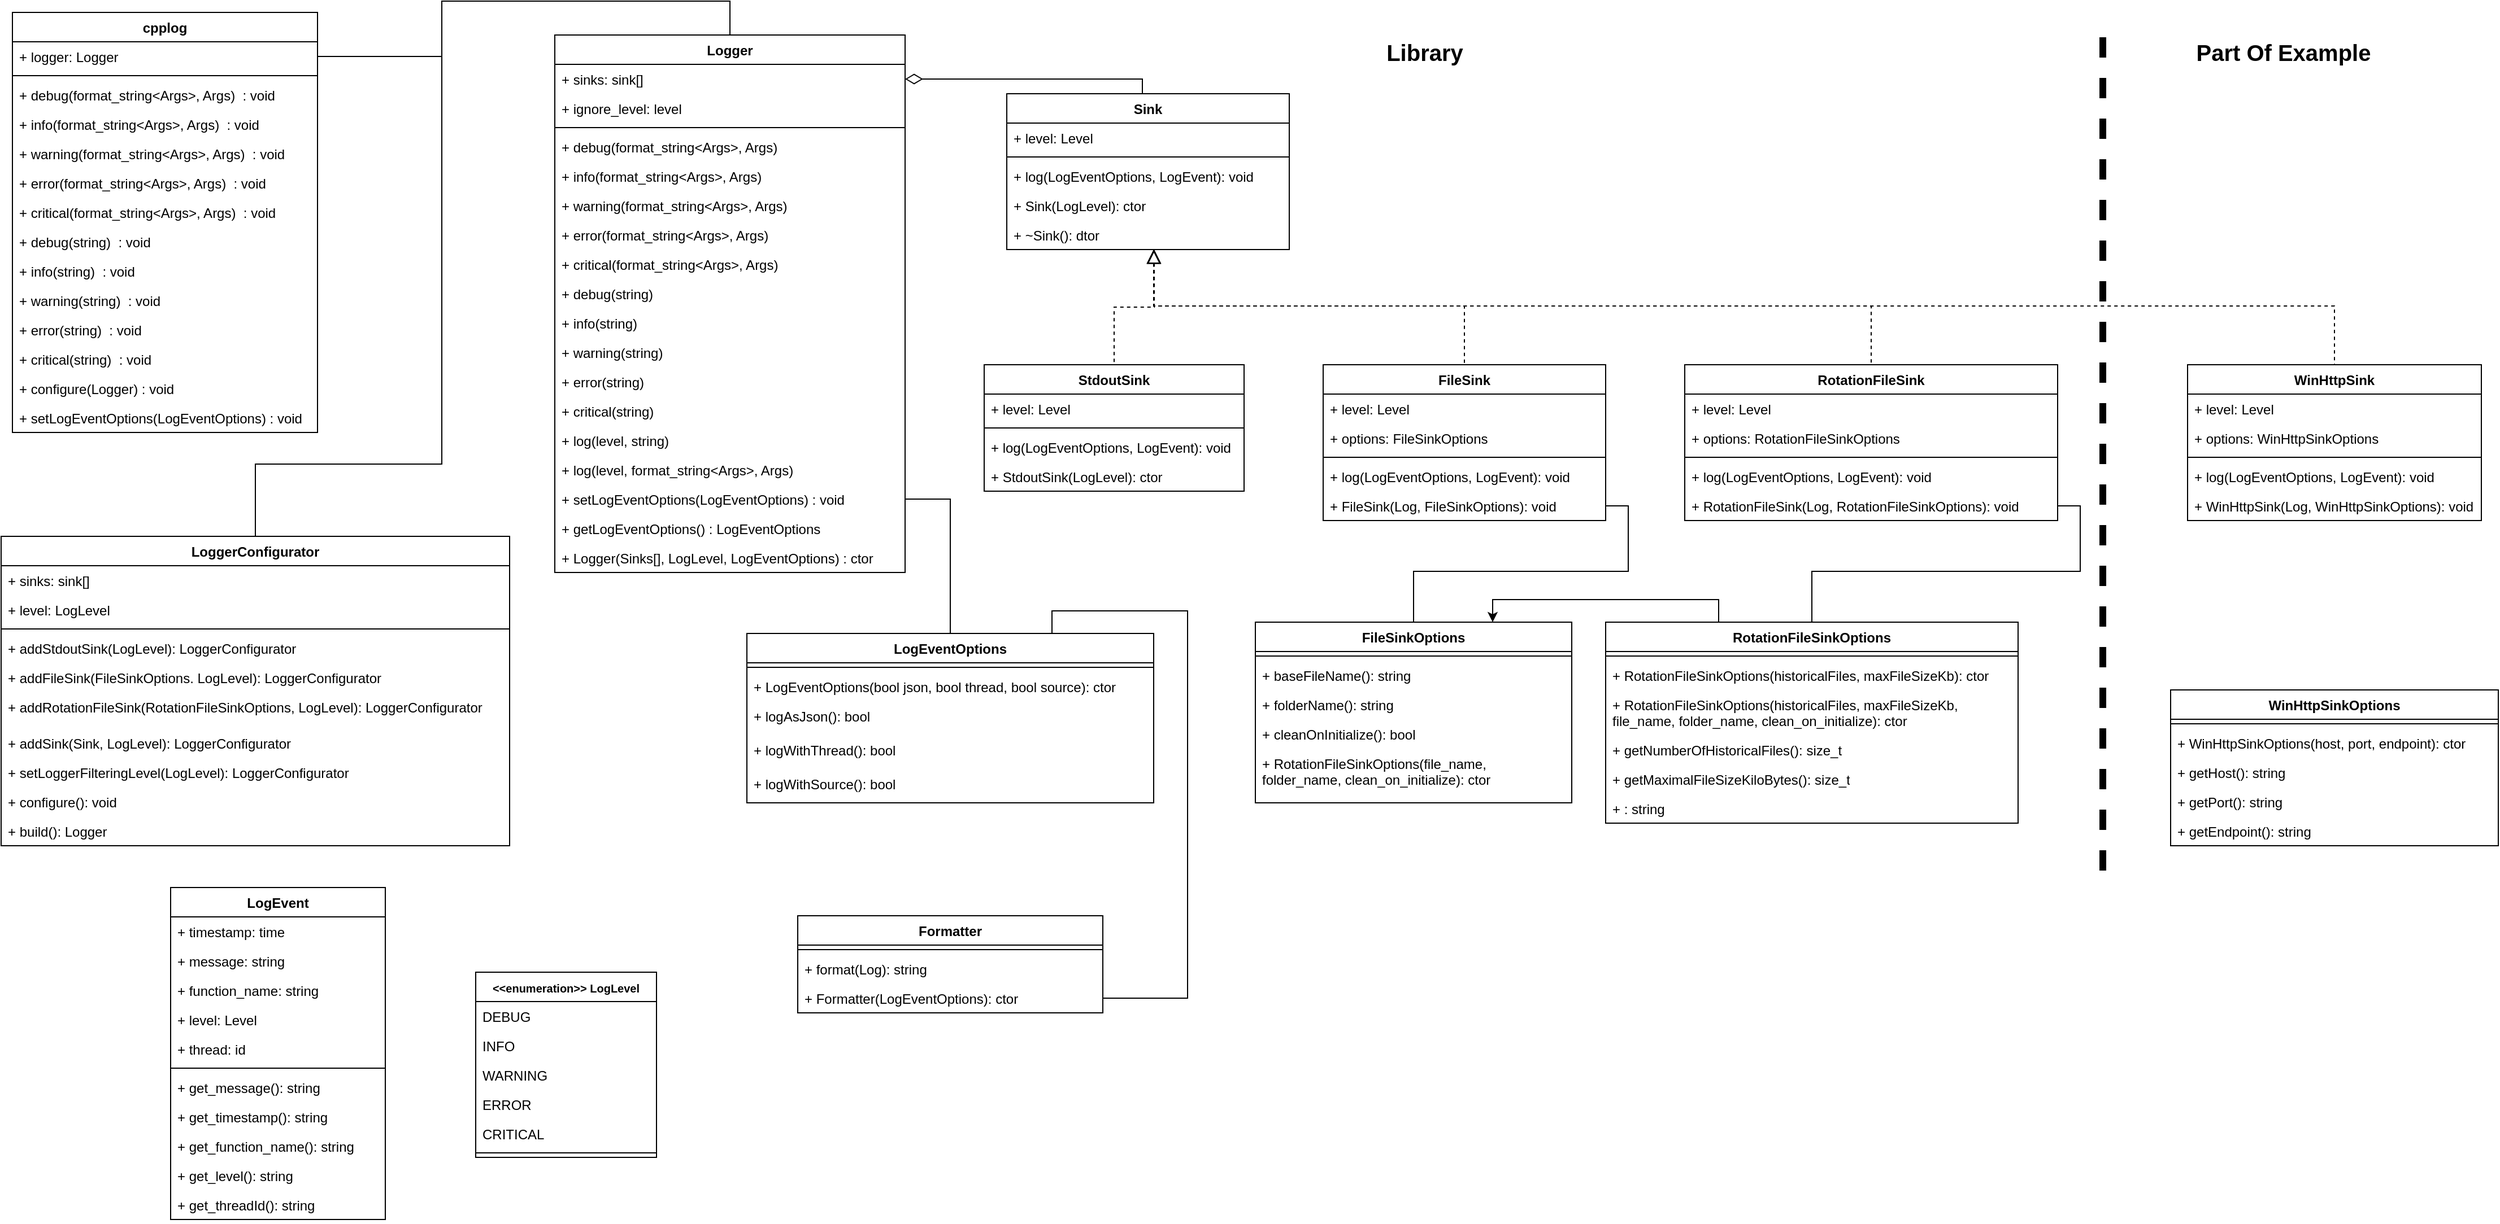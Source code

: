 <mxfile version="26.2.9">
  <diagram name="Page-1" id="QMGaXMyqHhBk5dLgkblW">
    <mxGraphModel dx="1389" dy="390" grid="1" gridSize="10" guides="1" tooltips="1" connect="1" arrows="1" fold="1" page="1" pageScale="1" pageWidth="827" pageHeight="1169" math="0" shadow="0">
      <root>
        <mxCell id="0" />
        <mxCell id="1" parent="0" />
        <mxCell id="KMtWVhsrPkdKX9MJZ_qo-9" value="cpplog" style="swimlane;fontStyle=1;align=center;verticalAlign=top;childLayout=stackLayout;horizontal=1;startSize=26;horizontalStack=0;resizeParent=1;resizeParentMax=0;resizeLast=0;collapsible=1;marginBottom=0;whiteSpace=wrap;html=1;" parent="1" vertex="1">
          <mxGeometry x="-700" y="20" width="270" height="372" as="geometry">
            <mxRectangle x="120" y="10" width="100" height="30" as="alternateBounds" />
          </mxGeometry>
        </mxCell>
        <mxCell id="KMtWVhsrPkdKX9MJZ_qo-10" value="+ logger: Logger" style="text;strokeColor=none;fillColor=none;align=left;verticalAlign=top;spacingLeft=4;spacingRight=4;overflow=hidden;rotatable=0;points=[[0,0.5],[1,0.5]];portConstraint=eastwest;whiteSpace=wrap;html=1;" parent="KMtWVhsrPkdKX9MJZ_qo-9" vertex="1">
          <mxGeometry y="26" width="270" height="26" as="geometry" />
        </mxCell>
        <mxCell id="KMtWVhsrPkdKX9MJZ_qo-11" value="" style="line;strokeWidth=1;fillColor=none;align=left;verticalAlign=middle;spacingTop=-1;spacingLeft=3;spacingRight=3;rotatable=0;labelPosition=right;points=[];portConstraint=eastwest;strokeColor=inherit;" parent="KMtWVhsrPkdKX9MJZ_qo-9" vertex="1">
          <mxGeometry y="52" width="270" height="8" as="geometry" />
        </mxCell>
        <mxCell id="KMtWVhsrPkdKX9MJZ_qo-12" value="+ debug(format_string&amp;lt;Args&amp;gt;, Args)&amp;nbsp;&amp;nbsp;: void" style="text;strokeColor=none;fillColor=none;align=left;verticalAlign=top;spacingLeft=4;spacingRight=4;overflow=hidden;rotatable=0;points=[[0,0.5],[1,0.5]];portConstraint=eastwest;whiteSpace=wrap;html=1;" parent="KMtWVhsrPkdKX9MJZ_qo-9" vertex="1">
          <mxGeometry y="60" width="270" height="26" as="geometry" />
        </mxCell>
        <mxCell id="KMtWVhsrPkdKX9MJZ_qo-15" value="+ info(format_string&amp;lt;Args&amp;gt;, Args)&amp;nbsp;&amp;nbsp;: void" style="text;strokeColor=none;fillColor=none;align=left;verticalAlign=top;spacingLeft=4;spacingRight=4;overflow=hidden;rotatable=0;points=[[0,0.5],[1,0.5]];portConstraint=eastwest;whiteSpace=wrap;html=1;" parent="KMtWVhsrPkdKX9MJZ_qo-9" vertex="1">
          <mxGeometry y="86" width="270" height="26" as="geometry" />
        </mxCell>
        <mxCell id="KMtWVhsrPkdKX9MJZ_qo-16" value="+ warning(format_string&amp;lt;Args&amp;gt;, Args)&amp;nbsp;&amp;nbsp;: void" style="text;strokeColor=none;fillColor=none;align=left;verticalAlign=top;spacingLeft=4;spacingRight=4;overflow=hidden;rotatable=0;points=[[0,0.5],[1,0.5]];portConstraint=eastwest;whiteSpace=wrap;html=1;" parent="KMtWVhsrPkdKX9MJZ_qo-9" vertex="1">
          <mxGeometry y="112" width="270" height="26" as="geometry" />
        </mxCell>
        <mxCell id="KMtWVhsrPkdKX9MJZ_qo-17" value="+ error(format_string&amp;lt;Args&amp;gt;, Args)&amp;nbsp;&amp;nbsp;: void" style="text;strokeColor=none;fillColor=none;align=left;verticalAlign=top;spacingLeft=4;spacingRight=4;overflow=hidden;rotatable=0;points=[[0,0.5],[1,0.5]];portConstraint=eastwest;whiteSpace=wrap;html=1;" parent="KMtWVhsrPkdKX9MJZ_qo-9" vertex="1">
          <mxGeometry y="138" width="270" height="26" as="geometry" />
        </mxCell>
        <mxCell id="KMtWVhsrPkdKX9MJZ_qo-18" value="+ critical(format_string&amp;lt;Args&amp;gt;, Args)&amp;nbsp;&amp;nbsp;: void" style="text;strokeColor=none;fillColor=none;align=left;verticalAlign=top;spacingLeft=4;spacingRight=4;overflow=hidden;rotatable=0;points=[[0,0.5],[1,0.5]];portConstraint=eastwest;whiteSpace=wrap;html=1;" parent="KMtWVhsrPkdKX9MJZ_qo-9" vertex="1">
          <mxGeometry y="164" width="270" height="26" as="geometry" />
        </mxCell>
        <mxCell id="KMtWVhsrPkdKX9MJZ_qo-13" value="+ debug(string)&amp;nbsp;&amp;nbsp;: void" style="text;strokeColor=none;fillColor=none;align=left;verticalAlign=top;spacingLeft=4;spacingRight=4;overflow=hidden;rotatable=0;points=[[0,0.5],[1,0.5]];portConstraint=eastwest;whiteSpace=wrap;html=1;" parent="KMtWVhsrPkdKX9MJZ_qo-9" vertex="1">
          <mxGeometry y="190" width="270" height="26" as="geometry" />
        </mxCell>
        <mxCell id="KMtWVhsrPkdKX9MJZ_qo-14" value="+ info(string)&amp;nbsp;&amp;nbsp;: void" style="text;strokeColor=none;fillColor=none;align=left;verticalAlign=top;spacingLeft=4;spacingRight=4;overflow=hidden;rotatable=0;points=[[0,0.5],[1,0.5]];portConstraint=eastwest;whiteSpace=wrap;html=1;" parent="KMtWVhsrPkdKX9MJZ_qo-9" vertex="1">
          <mxGeometry y="216" width="270" height="26" as="geometry" />
        </mxCell>
        <mxCell id="KMtWVhsrPkdKX9MJZ_qo-20" value="+ warning(string)&amp;nbsp;&amp;nbsp;: void" style="text;strokeColor=none;fillColor=none;align=left;verticalAlign=top;spacingLeft=4;spacingRight=4;overflow=hidden;rotatable=0;points=[[0,0.5],[1,0.5]];portConstraint=eastwest;whiteSpace=wrap;html=1;" parent="KMtWVhsrPkdKX9MJZ_qo-9" vertex="1">
          <mxGeometry y="242" width="270" height="26" as="geometry" />
        </mxCell>
        <mxCell id="KMtWVhsrPkdKX9MJZ_qo-21" value="+ error(string)&amp;nbsp;&amp;nbsp;: void" style="text;strokeColor=none;fillColor=none;align=left;verticalAlign=top;spacingLeft=4;spacingRight=4;overflow=hidden;rotatable=0;points=[[0,0.5],[1,0.5]];portConstraint=eastwest;whiteSpace=wrap;html=1;" parent="KMtWVhsrPkdKX9MJZ_qo-9" vertex="1">
          <mxGeometry y="268" width="270" height="26" as="geometry" />
        </mxCell>
        <mxCell id="DtV7L_0xlHecqPKQUck3-12" value="+ critical(string)&amp;nbsp;&amp;nbsp;: void" style="text;strokeColor=none;fillColor=none;align=left;verticalAlign=top;spacingLeft=4;spacingRight=4;overflow=hidden;rotatable=0;points=[[0,0.5],[1,0.5]];portConstraint=eastwest;whiteSpace=wrap;html=1;" vertex="1" parent="KMtWVhsrPkdKX9MJZ_qo-9">
          <mxGeometry y="294" width="270" height="26" as="geometry" />
        </mxCell>
        <mxCell id="DtV7L_0xlHecqPKQUck3-13" value="+ configure(Logger) : void" style="text;strokeColor=none;fillColor=none;align=left;verticalAlign=top;spacingLeft=4;spacingRight=4;overflow=hidden;rotatable=0;points=[[0,0.5],[1,0.5]];portConstraint=eastwest;whiteSpace=wrap;html=1;" vertex="1" parent="KMtWVhsrPkdKX9MJZ_qo-9">
          <mxGeometry y="320" width="270" height="26" as="geometry" />
        </mxCell>
        <mxCell id="KMtWVhsrPkdKX9MJZ_qo-22" value="+ setLogEventOptions(LogEventOptions) : void" style="text;strokeColor=none;fillColor=none;align=left;verticalAlign=top;spacingLeft=4;spacingRight=4;overflow=hidden;rotatable=0;points=[[0,0.5],[1,0.5]];portConstraint=eastwest;whiteSpace=wrap;html=1;" parent="KMtWVhsrPkdKX9MJZ_qo-9" vertex="1">
          <mxGeometry y="346" width="270" height="26" as="geometry" />
        </mxCell>
        <mxCell id="KMtWVhsrPkdKX9MJZ_qo-92" style="edgeStyle=orthogonalEdgeStyle;rounded=0;orthogonalLoop=1;jettySize=auto;html=1;exitX=0.5;exitY=0;exitDx=0;exitDy=0;endArrow=none;startFill=0;entryX=1;entryY=0.5;entryDx=0;entryDy=0;" parent="1" target="KMtWVhsrPkdKX9MJZ_qo-10" edge="1" source="KMtWVhsrPkdKX9MJZ_qo-46">
          <mxGeometry relative="1" as="geometry">
            <Array as="points">
              <mxPoint x="-65" y="10" />
              <mxPoint x="-320" y="10" />
              <mxPoint x="-320" y="59" />
            </Array>
            <mxPoint x="-15" y="30" as="sourcePoint" />
            <mxPoint x="-280" y="100" as="targetPoint" />
          </mxGeometry>
        </mxCell>
        <mxCell id="KMtWVhsrPkdKX9MJZ_qo-46" value="Logger" style="swimlane;fontStyle=1;align=center;verticalAlign=top;childLayout=stackLayout;horizontal=1;startSize=26;horizontalStack=0;resizeParent=1;resizeParentMax=0;resizeLast=0;collapsible=1;marginBottom=0;whiteSpace=wrap;html=1;" parent="1" vertex="1">
          <mxGeometry x="-220" y="40" width="310" height="476" as="geometry">
            <mxRectangle x="120" y="10" width="100" height="30" as="alternateBounds" />
          </mxGeometry>
        </mxCell>
        <mxCell id="KMtWVhsrPkdKX9MJZ_qo-47" value="+ sinks: sink[]" style="text;strokeColor=none;fillColor=none;align=left;verticalAlign=top;spacingLeft=4;spacingRight=4;overflow=hidden;rotatable=0;points=[[0,0.5],[1,0.5]];portConstraint=eastwest;whiteSpace=wrap;html=1;" parent="KMtWVhsrPkdKX9MJZ_qo-46" vertex="1">
          <mxGeometry y="26" width="310" height="26" as="geometry" />
        </mxCell>
        <mxCell id="KMtWVhsrPkdKX9MJZ_qo-48" value="+ ignore_level: level" style="text;strokeColor=none;fillColor=none;align=left;verticalAlign=top;spacingLeft=4;spacingRight=4;overflow=hidden;rotatable=0;points=[[0,0.5],[1,0.5]];portConstraint=eastwest;whiteSpace=wrap;html=1;" parent="KMtWVhsrPkdKX9MJZ_qo-46" vertex="1">
          <mxGeometry y="52" width="310" height="26" as="geometry" />
        </mxCell>
        <mxCell id="KMtWVhsrPkdKX9MJZ_qo-49" value="" style="line;strokeWidth=1;fillColor=none;align=left;verticalAlign=middle;spacingTop=-1;spacingLeft=3;spacingRight=3;rotatable=0;labelPosition=right;points=[];portConstraint=eastwest;strokeColor=inherit;" parent="KMtWVhsrPkdKX9MJZ_qo-46" vertex="1">
          <mxGeometry y="78" width="310" height="8" as="geometry" />
        </mxCell>
        <mxCell id="KMtWVhsrPkdKX9MJZ_qo-50" value="+ debug(format_string&amp;lt;Args&amp;gt;, Args)" style="text;strokeColor=none;fillColor=none;align=left;verticalAlign=top;spacingLeft=4;spacingRight=4;overflow=hidden;rotatable=0;points=[[0,0.5],[1,0.5]];portConstraint=eastwest;whiteSpace=wrap;html=1;" parent="KMtWVhsrPkdKX9MJZ_qo-46" vertex="1">
          <mxGeometry y="86" width="310" height="26" as="geometry" />
        </mxCell>
        <mxCell id="KMtWVhsrPkdKX9MJZ_qo-51" value="+ info(format_string&amp;lt;Args&amp;gt;, Args)" style="text;strokeColor=none;fillColor=none;align=left;verticalAlign=top;spacingLeft=4;spacingRight=4;overflow=hidden;rotatable=0;points=[[0,0.5],[1,0.5]];portConstraint=eastwest;whiteSpace=wrap;html=1;" parent="KMtWVhsrPkdKX9MJZ_qo-46" vertex="1">
          <mxGeometry y="112" width="310" height="26" as="geometry" />
        </mxCell>
        <mxCell id="KMtWVhsrPkdKX9MJZ_qo-52" value="+ warning(format_string&amp;lt;Args&amp;gt;, Args)" style="text;strokeColor=none;fillColor=none;align=left;verticalAlign=top;spacingLeft=4;spacingRight=4;overflow=hidden;rotatable=0;points=[[0,0.5],[1,0.5]];portConstraint=eastwest;whiteSpace=wrap;html=1;" parent="KMtWVhsrPkdKX9MJZ_qo-46" vertex="1">
          <mxGeometry y="138" width="310" height="26" as="geometry" />
        </mxCell>
        <mxCell id="KMtWVhsrPkdKX9MJZ_qo-53" value="+ error(format_string&amp;lt;Args&amp;gt;, Args)" style="text;strokeColor=none;fillColor=none;align=left;verticalAlign=top;spacingLeft=4;spacingRight=4;overflow=hidden;rotatable=0;points=[[0,0.5],[1,0.5]];portConstraint=eastwest;whiteSpace=wrap;html=1;" parent="KMtWVhsrPkdKX9MJZ_qo-46" vertex="1">
          <mxGeometry y="164" width="310" height="26" as="geometry" />
        </mxCell>
        <mxCell id="KMtWVhsrPkdKX9MJZ_qo-54" value="+ critical(format_string&amp;lt;Args&amp;gt;, Args)" style="text;strokeColor=none;fillColor=none;align=left;verticalAlign=top;spacingLeft=4;spacingRight=4;overflow=hidden;rotatable=0;points=[[0,0.5],[1,0.5]];portConstraint=eastwest;whiteSpace=wrap;html=1;" parent="KMtWVhsrPkdKX9MJZ_qo-46" vertex="1">
          <mxGeometry y="190" width="310" height="26" as="geometry" />
        </mxCell>
        <mxCell id="KMtWVhsrPkdKX9MJZ_qo-55" value="+ debug(string)" style="text;strokeColor=none;fillColor=none;align=left;verticalAlign=top;spacingLeft=4;spacingRight=4;overflow=hidden;rotatable=0;points=[[0,0.5],[1,0.5]];portConstraint=eastwest;whiteSpace=wrap;html=1;" parent="KMtWVhsrPkdKX9MJZ_qo-46" vertex="1">
          <mxGeometry y="216" width="310" height="26" as="geometry" />
        </mxCell>
        <mxCell id="KMtWVhsrPkdKX9MJZ_qo-56" value="+ info(string)" style="text;strokeColor=none;fillColor=none;align=left;verticalAlign=top;spacingLeft=4;spacingRight=4;overflow=hidden;rotatable=0;points=[[0,0.5],[1,0.5]];portConstraint=eastwest;whiteSpace=wrap;html=1;" parent="KMtWVhsrPkdKX9MJZ_qo-46" vertex="1">
          <mxGeometry y="242" width="310" height="26" as="geometry" />
        </mxCell>
        <mxCell id="KMtWVhsrPkdKX9MJZ_qo-57" value="+ warning(string)" style="text;strokeColor=none;fillColor=none;align=left;verticalAlign=top;spacingLeft=4;spacingRight=4;overflow=hidden;rotatable=0;points=[[0,0.5],[1,0.5]];portConstraint=eastwest;whiteSpace=wrap;html=1;" parent="KMtWVhsrPkdKX9MJZ_qo-46" vertex="1">
          <mxGeometry y="268" width="310" height="26" as="geometry" />
        </mxCell>
        <mxCell id="KMtWVhsrPkdKX9MJZ_qo-58" value="+ error(string)" style="text;strokeColor=none;fillColor=none;align=left;verticalAlign=top;spacingLeft=4;spacingRight=4;overflow=hidden;rotatable=0;points=[[0,0.5],[1,0.5]];portConstraint=eastwest;whiteSpace=wrap;html=1;" parent="KMtWVhsrPkdKX9MJZ_qo-46" vertex="1">
          <mxGeometry y="294" width="310" height="26" as="geometry" />
        </mxCell>
        <mxCell id="KMtWVhsrPkdKX9MJZ_qo-59" value="+ critical(string)" style="text;strokeColor=none;fillColor=none;align=left;verticalAlign=top;spacingLeft=4;spacingRight=4;overflow=hidden;rotatable=0;points=[[0,0.5],[1,0.5]];portConstraint=eastwest;whiteSpace=wrap;html=1;" parent="KMtWVhsrPkdKX9MJZ_qo-46" vertex="1">
          <mxGeometry y="320" width="310" height="26" as="geometry" />
        </mxCell>
        <mxCell id="KMtWVhsrPkdKX9MJZ_qo-61" value="+ log(level, string)" style="text;strokeColor=none;fillColor=none;align=left;verticalAlign=top;spacingLeft=4;spacingRight=4;overflow=hidden;rotatable=0;points=[[0,0.5],[1,0.5]];portConstraint=eastwest;whiteSpace=wrap;html=1;" parent="KMtWVhsrPkdKX9MJZ_qo-46" vertex="1">
          <mxGeometry y="346" width="310" height="26" as="geometry" />
        </mxCell>
        <mxCell id="DtV7L_0xlHecqPKQUck3-28" value="+ log(level, format_string&amp;lt;Args&amp;gt;, Args)" style="text;strokeColor=none;fillColor=none;align=left;verticalAlign=top;spacingLeft=4;spacingRight=4;overflow=hidden;rotatable=0;points=[[0,0.5],[1,0.5]];portConstraint=eastwest;whiteSpace=wrap;html=1;" vertex="1" parent="KMtWVhsrPkdKX9MJZ_qo-46">
          <mxGeometry y="372" width="310" height="26" as="geometry" />
        </mxCell>
        <mxCell id="DtV7L_0xlHecqPKQUck3-31" value="+ setLogEventOptions(LogEventOptions) : void" style="text;strokeColor=none;fillColor=none;align=left;verticalAlign=top;spacingLeft=4;spacingRight=4;overflow=hidden;rotatable=0;points=[[0,0.5],[1,0.5]];portConstraint=eastwest;whiteSpace=wrap;html=1;" vertex="1" parent="KMtWVhsrPkdKX9MJZ_qo-46">
          <mxGeometry y="398" width="310" height="26" as="geometry" />
        </mxCell>
        <mxCell id="DtV7L_0xlHecqPKQUck3-32" value="+ getLogEventOptions() : LogEventOptions" style="text;strokeColor=none;fillColor=none;align=left;verticalAlign=top;spacingLeft=4;spacingRight=4;overflow=hidden;rotatable=0;points=[[0,0.5],[1,0.5]];portConstraint=eastwest;whiteSpace=wrap;html=1;" vertex="1" parent="KMtWVhsrPkdKX9MJZ_qo-46">
          <mxGeometry y="424" width="310" height="26" as="geometry" />
        </mxCell>
        <mxCell id="KMtWVhsrPkdKX9MJZ_qo-62" value="+ Logger(Sinks[], LogLevel, LogEventOptions) : ctor" style="text;strokeColor=none;fillColor=none;align=left;verticalAlign=top;spacingLeft=4;spacingRight=4;overflow=hidden;rotatable=0;points=[[0,0.5],[1,0.5]];portConstraint=eastwest;whiteSpace=wrap;html=1;" parent="KMtWVhsrPkdKX9MJZ_qo-46" vertex="1">
          <mxGeometry y="450" width="310" height="26" as="geometry" />
        </mxCell>
        <mxCell id="KMtWVhsrPkdKX9MJZ_qo-91" style="edgeStyle=orthogonalEdgeStyle;rounded=0;orthogonalLoop=1;jettySize=auto;html=1;endArrow=diamondThin;startFill=0;endFill=0;startSize=13;endSize=13;exitX=0.5;exitY=0;exitDx=0;exitDy=0;entryX=1;entryY=0.5;entryDx=0;entryDy=0;" parent="1" source="DtV7L_0xlHecqPKQUck3-35" target="KMtWVhsrPkdKX9MJZ_qo-47" edge="1">
          <mxGeometry relative="1" as="geometry">
            <Array as="points">
              <mxPoint x="300" y="100" />
              <mxPoint x="300" y="79" />
            </Array>
            <mxPoint x="300" y="92" as="sourcePoint" />
            <mxPoint x="160" y="110" as="targetPoint" />
          </mxGeometry>
        </mxCell>
        <mxCell id="KMtWVhsrPkdKX9MJZ_qo-97" style="edgeStyle=orthogonalEdgeStyle;rounded=0;orthogonalLoop=1;jettySize=auto;html=1;entryX=0.5;entryY=0;entryDx=0;entryDy=0;endArrow=none;startFill=0;startArrow=block;endSize=10;startSize=10;dashed=1;endFill=0;exitX=0.522;exitY=1;exitDx=0;exitDy=0;exitPerimeter=0;" parent="1" source="DtV7L_0xlHecqPKQUck3-42" target="KMtWVhsrPkdKX9MJZ_qo-93" edge="1">
          <mxGeometry relative="1" as="geometry">
            <mxPoint x="310" y="240" as="sourcePoint" />
          </mxGeometry>
        </mxCell>
        <mxCell id="KMtWVhsrPkdKX9MJZ_qo-93" value="StdoutSink" style="swimlane;fontStyle=1;align=center;verticalAlign=top;childLayout=stackLayout;horizontal=1;startSize=26;horizontalStack=0;resizeParent=1;resizeParentMax=0;resizeLast=0;collapsible=1;marginBottom=0;whiteSpace=wrap;html=1;" parent="1" vertex="1">
          <mxGeometry x="160" y="332" width="230" height="112" as="geometry" />
        </mxCell>
        <mxCell id="KMtWVhsrPkdKX9MJZ_qo-94" value="+ level: Level" style="text;strokeColor=none;fillColor=none;align=left;verticalAlign=top;spacingLeft=4;spacingRight=4;overflow=hidden;rotatable=0;points=[[0,0.5],[1,0.5]];portConstraint=eastwest;whiteSpace=wrap;html=1;" parent="KMtWVhsrPkdKX9MJZ_qo-93" vertex="1">
          <mxGeometry y="26" width="230" height="26" as="geometry" />
        </mxCell>
        <mxCell id="KMtWVhsrPkdKX9MJZ_qo-95" value="" style="line;strokeWidth=1;fillColor=none;align=left;verticalAlign=middle;spacingTop=-1;spacingLeft=3;spacingRight=3;rotatable=0;labelPosition=right;points=[];portConstraint=eastwest;strokeColor=inherit;" parent="KMtWVhsrPkdKX9MJZ_qo-93" vertex="1">
          <mxGeometry y="52" width="230" height="8" as="geometry" />
        </mxCell>
        <mxCell id="KMtWVhsrPkdKX9MJZ_qo-96" value="+ log(LogEventOptions, LogEvent): void" style="text;strokeColor=none;fillColor=none;align=left;verticalAlign=top;spacingLeft=4;spacingRight=4;overflow=hidden;rotatable=0;points=[[0,0.5],[1,0.5]];portConstraint=eastwest;whiteSpace=wrap;html=1;" parent="KMtWVhsrPkdKX9MJZ_qo-93" vertex="1">
          <mxGeometry y="60" width="230" height="26" as="geometry" />
        </mxCell>
        <mxCell id="DtV7L_0xlHecqPKQUck3-5" value="+&amp;nbsp;&lt;span style=&quot;text-align: center;&quot;&gt;StdoutSink&lt;/span&gt;(&lt;span style=&quot;text-align: center;&quot;&gt;LogLevel&lt;/span&gt;): ctor" style="text;strokeColor=none;fillColor=none;align=left;verticalAlign=top;spacingLeft=4;spacingRight=4;overflow=hidden;rotatable=0;points=[[0,0.5],[1,0.5]];portConstraint=eastwest;whiteSpace=wrap;html=1;" vertex="1" parent="KMtWVhsrPkdKX9MJZ_qo-93">
          <mxGeometry y="86" width="230" height="26" as="geometry" />
        </mxCell>
        <mxCell id="KMtWVhsrPkdKX9MJZ_qo-98" value="&lt;div&gt;&lt;font style=&quot;font-size: 10px;&quot;&gt;&amp;lt;&amp;lt;enumeration&amp;gt;&amp;gt;&amp;nbsp;&lt;/font&gt;&lt;span style=&quot;font-size: 10px; background-color: transparent; color: light-dark(rgb(0, 0, 0), rgb(255, 255, 255));&quot;&gt;LogLevel&lt;/span&gt;&lt;/div&gt;" style="swimlane;fontStyle=1;align=center;verticalAlign=top;childLayout=stackLayout;horizontal=1;startSize=26;horizontalStack=0;resizeParent=1;resizeParentMax=0;resizeLast=0;collapsible=1;marginBottom=0;whiteSpace=wrap;html=1;" parent="1" vertex="1">
          <mxGeometry x="-290" y="870" width="160" height="164" as="geometry">
            <mxRectangle x="-750" y="490" width="120" height="60" as="alternateBounds" />
          </mxGeometry>
        </mxCell>
        <mxCell id="KMtWVhsrPkdKX9MJZ_qo-99" value="DEBUG" style="text;strokeColor=none;fillColor=none;align=left;verticalAlign=top;spacingLeft=4;spacingRight=4;overflow=hidden;rotatable=0;points=[[0,0.5],[1,0.5]];portConstraint=eastwest;whiteSpace=wrap;html=1;" parent="KMtWVhsrPkdKX9MJZ_qo-98" vertex="1">
          <mxGeometry y="26" width="160" height="26" as="geometry" />
        </mxCell>
        <mxCell id="KMtWVhsrPkdKX9MJZ_qo-102" value="INFO" style="text;strokeColor=none;fillColor=none;align=left;verticalAlign=top;spacingLeft=4;spacingRight=4;overflow=hidden;rotatable=0;points=[[0,0.5],[1,0.5]];portConstraint=eastwest;whiteSpace=wrap;html=1;" parent="KMtWVhsrPkdKX9MJZ_qo-98" vertex="1">
          <mxGeometry y="52" width="160" height="26" as="geometry" />
        </mxCell>
        <mxCell id="KMtWVhsrPkdKX9MJZ_qo-103" value="WARNING" style="text;strokeColor=none;fillColor=none;align=left;verticalAlign=top;spacingLeft=4;spacingRight=4;overflow=hidden;rotatable=0;points=[[0,0.5],[1,0.5]];portConstraint=eastwest;whiteSpace=wrap;html=1;" parent="KMtWVhsrPkdKX9MJZ_qo-98" vertex="1">
          <mxGeometry y="78" width="160" height="26" as="geometry" />
        </mxCell>
        <mxCell id="KMtWVhsrPkdKX9MJZ_qo-104" value="ERROR" style="text;strokeColor=none;fillColor=none;align=left;verticalAlign=top;spacingLeft=4;spacingRight=4;overflow=hidden;rotatable=0;points=[[0,0.5],[1,0.5]];portConstraint=eastwest;whiteSpace=wrap;html=1;" parent="KMtWVhsrPkdKX9MJZ_qo-98" vertex="1">
          <mxGeometry y="104" width="160" height="26" as="geometry" />
        </mxCell>
        <mxCell id="KMtWVhsrPkdKX9MJZ_qo-105" value="CRITICAL" style="text;strokeColor=none;fillColor=none;align=left;verticalAlign=top;spacingLeft=4;spacingRight=4;overflow=hidden;rotatable=0;points=[[0,0.5],[1,0.5]];portConstraint=eastwest;whiteSpace=wrap;html=1;" parent="KMtWVhsrPkdKX9MJZ_qo-98" vertex="1">
          <mxGeometry y="130" width="160" height="26" as="geometry" />
        </mxCell>
        <mxCell id="KMtWVhsrPkdKX9MJZ_qo-100" value="" style="line;strokeWidth=1;fillColor=none;align=left;verticalAlign=middle;spacingTop=-1;spacingLeft=3;spacingRight=3;rotatable=0;labelPosition=right;points=[];portConstraint=eastwest;strokeColor=inherit;" parent="KMtWVhsrPkdKX9MJZ_qo-98" vertex="1">
          <mxGeometry y="156" width="160" height="8" as="geometry" />
        </mxCell>
        <mxCell id="KMtWVhsrPkdKX9MJZ_qo-106" value="FileSink" style="swimlane;fontStyle=1;align=center;verticalAlign=top;childLayout=stackLayout;horizontal=1;startSize=26;horizontalStack=0;resizeParent=1;resizeParentMax=0;resizeLast=0;collapsible=1;marginBottom=0;whiteSpace=wrap;html=1;" parent="1" vertex="1">
          <mxGeometry x="460" y="332" width="250" height="138" as="geometry" />
        </mxCell>
        <mxCell id="KMtWVhsrPkdKX9MJZ_qo-107" value="+ level: Level" style="text;strokeColor=none;fillColor=none;align=left;verticalAlign=top;spacingLeft=4;spacingRight=4;overflow=hidden;rotatable=0;points=[[0,0.5],[1,0.5]];portConstraint=eastwest;whiteSpace=wrap;html=1;" parent="KMtWVhsrPkdKX9MJZ_qo-106" vertex="1">
          <mxGeometry y="26" width="250" height="26" as="geometry" />
        </mxCell>
        <mxCell id="KMtWVhsrPkdKX9MJZ_qo-154" value="+ options: FileSinkOptions" style="text;strokeColor=none;fillColor=none;align=left;verticalAlign=top;spacingLeft=4;spacingRight=4;overflow=hidden;rotatable=0;points=[[0,0.5],[1,0.5]];portConstraint=eastwest;whiteSpace=wrap;html=1;" parent="KMtWVhsrPkdKX9MJZ_qo-106" vertex="1">
          <mxGeometry y="52" width="250" height="26" as="geometry" />
        </mxCell>
        <mxCell id="KMtWVhsrPkdKX9MJZ_qo-108" value="" style="line;strokeWidth=1;fillColor=none;align=left;verticalAlign=middle;spacingTop=-1;spacingLeft=3;spacingRight=3;rotatable=0;labelPosition=right;points=[];portConstraint=eastwest;strokeColor=inherit;" parent="KMtWVhsrPkdKX9MJZ_qo-106" vertex="1">
          <mxGeometry y="78" width="250" height="8" as="geometry" />
        </mxCell>
        <mxCell id="DtV7L_0xlHecqPKQUck3-6" value="+ log(LogEventOptions, LogEvent): void" style="text;strokeColor=none;fillColor=none;align=left;verticalAlign=top;spacingLeft=4;spacingRight=4;overflow=hidden;rotatable=0;points=[[0,0.5],[1,0.5]];portConstraint=eastwest;whiteSpace=wrap;html=1;" vertex="1" parent="KMtWVhsrPkdKX9MJZ_qo-106">
          <mxGeometry y="86" width="250" height="26" as="geometry" />
        </mxCell>
        <mxCell id="KMtWVhsrPkdKX9MJZ_qo-109" value="+ FileSink(Log, FileSinkOptions): void" style="text;strokeColor=none;fillColor=none;align=left;verticalAlign=top;spacingLeft=4;spacingRight=4;overflow=hidden;rotatable=0;points=[[0,0.5],[1,0.5]];portConstraint=eastwest;whiteSpace=wrap;html=1;" parent="KMtWVhsrPkdKX9MJZ_qo-106" vertex="1">
          <mxGeometry y="112" width="250" height="26" as="geometry" />
        </mxCell>
        <mxCell id="KMtWVhsrPkdKX9MJZ_qo-112" value="RotationFileSink" style="swimlane;fontStyle=1;align=center;verticalAlign=top;childLayout=stackLayout;horizontal=1;startSize=26;horizontalStack=0;resizeParent=1;resizeParentMax=0;resizeLast=0;collapsible=1;marginBottom=0;whiteSpace=wrap;html=1;" parent="1" vertex="1">
          <mxGeometry x="780" y="332" width="330" height="138" as="geometry" />
        </mxCell>
        <mxCell id="KMtWVhsrPkdKX9MJZ_qo-113" value="+ level: Level" style="text;strokeColor=none;fillColor=none;align=left;verticalAlign=top;spacingLeft=4;spacingRight=4;overflow=hidden;rotatable=0;points=[[0,0.5],[1,0.5]];portConstraint=eastwest;whiteSpace=wrap;html=1;" parent="KMtWVhsrPkdKX9MJZ_qo-112" vertex="1">
          <mxGeometry y="26" width="330" height="26" as="geometry" />
        </mxCell>
        <mxCell id="KMtWVhsrPkdKX9MJZ_qo-151" value="+ options: RotationFileSinkOptions" style="text;strokeColor=none;fillColor=none;align=left;verticalAlign=top;spacingLeft=4;spacingRight=4;overflow=hidden;rotatable=0;points=[[0,0.5],[1,0.5]];portConstraint=eastwest;whiteSpace=wrap;html=1;" parent="KMtWVhsrPkdKX9MJZ_qo-112" vertex="1">
          <mxGeometry y="52" width="330" height="26" as="geometry" />
        </mxCell>
        <mxCell id="KMtWVhsrPkdKX9MJZ_qo-114" value="" style="line;strokeWidth=1;fillColor=none;align=left;verticalAlign=middle;spacingTop=-1;spacingLeft=3;spacingRight=3;rotatable=0;labelPosition=right;points=[];portConstraint=eastwest;strokeColor=inherit;" parent="KMtWVhsrPkdKX9MJZ_qo-112" vertex="1">
          <mxGeometry y="78" width="330" height="8" as="geometry" />
        </mxCell>
        <mxCell id="KMtWVhsrPkdKX9MJZ_qo-115" value="+ log(LogEventOptions, LogEvent): void" style="text;strokeColor=none;fillColor=none;align=left;verticalAlign=top;spacingLeft=4;spacingRight=4;overflow=hidden;rotatable=0;points=[[0,0.5],[1,0.5]];portConstraint=eastwest;whiteSpace=wrap;html=1;" parent="KMtWVhsrPkdKX9MJZ_qo-112" vertex="1">
          <mxGeometry y="86" width="330" height="26" as="geometry" />
        </mxCell>
        <mxCell id="DtV7L_0xlHecqPKQUck3-43" value="+ RotationFileSink(Log, RotationFileSinkOptions): void" style="text;strokeColor=none;fillColor=none;align=left;verticalAlign=top;spacingLeft=4;spacingRight=4;overflow=hidden;rotatable=0;points=[[0,0.5],[1,0.5]];portConstraint=eastwest;whiteSpace=wrap;html=1;" vertex="1" parent="KMtWVhsrPkdKX9MJZ_qo-112">
          <mxGeometry y="112" width="330" height="26" as="geometry" />
        </mxCell>
        <mxCell id="KMtWVhsrPkdKX9MJZ_qo-116" value="WinHttpSink" style="swimlane;fontStyle=1;align=center;verticalAlign=top;childLayout=stackLayout;horizontal=1;startSize=26;horizontalStack=0;resizeParent=1;resizeParentMax=0;resizeLast=0;collapsible=1;marginBottom=0;whiteSpace=wrap;html=1;" parent="1" vertex="1">
          <mxGeometry x="1225" y="332" width="260" height="138" as="geometry" />
        </mxCell>
        <mxCell id="KMtWVhsrPkdKX9MJZ_qo-117" value="+ level: Level" style="text;strokeColor=none;fillColor=none;align=left;verticalAlign=top;spacingLeft=4;spacingRight=4;overflow=hidden;rotatable=0;points=[[0,0.5],[1,0.5]];portConstraint=eastwest;whiteSpace=wrap;html=1;" parent="KMtWVhsrPkdKX9MJZ_qo-116" vertex="1">
          <mxGeometry y="26" width="260" height="26" as="geometry" />
        </mxCell>
        <mxCell id="DtV7L_0xlHecqPKQUck3-44" value="+ options: WinHttpSinkOptions" style="text;strokeColor=none;fillColor=none;align=left;verticalAlign=top;spacingLeft=4;spacingRight=4;overflow=hidden;rotatable=0;points=[[0,0.5],[1,0.5]];portConstraint=eastwest;whiteSpace=wrap;html=1;" vertex="1" parent="KMtWVhsrPkdKX9MJZ_qo-116">
          <mxGeometry y="52" width="260" height="26" as="geometry" />
        </mxCell>
        <mxCell id="KMtWVhsrPkdKX9MJZ_qo-118" value="" style="line;strokeWidth=1;fillColor=none;align=left;verticalAlign=middle;spacingTop=-1;spacingLeft=3;spacingRight=3;rotatable=0;labelPosition=right;points=[];portConstraint=eastwest;strokeColor=inherit;" parent="KMtWVhsrPkdKX9MJZ_qo-116" vertex="1">
          <mxGeometry y="78" width="260" height="8" as="geometry" />
        </mxCell>
        <mxCell id="KMtWVhsrPkdKX9MJZ_qo-119" value="+ log(LogEventOptions, LogEvent): void" style="text;strokeColor=none;fillColor=none;align=left;verticalAlign=top;spacingLeft=4;spacingRight=4;overflow=hidden;rotatable=0;points=[[0,0.5],[1,0.5]];portConstraint=eastwest;whiteSpace=wrap;html=1;" parent="KMtWVhsrPkdKX9MJZ_qo-116" vertex="1">
          <mxGeometry y="86" width="260" height="26" as="geometry" />
        </mxCell>
        <mxCell id="DtV7L_0xlHecqPKQUck3-45" value="+ WinHttpSink(Log, WinHttpSinkOptions): void" style="text;strokeColor=none;fillColor=none;align=left;verticalAlign=top;spacingLeft=4;spacingRight=4;overflow=hidden;rotatable=0;points=[[0,0.5],[1,0.5]];portConstraint=eastwest;whiteSpace=wrap;html=1;" vertex="1" parent="KMtWVhsrPkdKX9MJZ_qo-116">
          <mxGeometry y="112" width="260" height="26" as="geometry" />
        </mxCell>
        <mxCell id="KMtWVhsrPkdKX9MJZ_qo-120" value="LogEvent" style="swimlane;fontStyle=1;align=center;verticalAlign=top;childLayout=stackLayout;horizontal=1;startSize=26;horizontalStack=0;resizeParent=1;resizeParentMax=0;resizeLast=0;collapsible=1;marginBottom=0;whiteSpace=wrap;html=1;" parent="1" vertex="1">
          <mxGeometry x="-560" y="795" width="190" height="294" as="geometry" />
        </mxCell>
        <mxCell id="KMtWVhsrPkdKX9MJZ_qo-121" value="+ timestamp: time" style="text;strokeColor=none;fillColor=none;align=left;verticalAlign=top;spacingLeft=4;spacingRight=4;overflow=hidden;rotatable=0;points=[[0,0.5],[1,0.5]];portConstraint=eastwest;whiteSpace=wrap;html=1;" parent="KMtWVhsrPkdKX9MJZ_qo-120" vertex="1">
          <mxGeometry y="26" width="190" height="26" as="geometry" />
        </mxCell>
        <mxCell id="KMtWVhsrPkdKX9MJZ_qo-124" value="+ message: string" style="text;strokeColor=none;fillColor=none;align=left;verticalAlign=top;spacingLeft=4;spacingRight=4;overflow=hidden;rotatable=0;points=[[0,0.5],[1,0.5]];portConstraint=eastwest;whiteSpace=wrap;html=1;" parent="KMtWVhsrPkdKX9MJZ_qo-120" vertex="1">
          <mxGeometry y="52" width="190" height="26" as="geometry" />
        </mxCell>
        <mxCell id="KMtWVhsrPkdKX9MJZ_qo-125" value="+ function_name: string" style="text;strokeColor=none;fillColor=none;align=left;verticalAlign=top;spacingLeft=4;spacingRight=4;overflow=hidden;rotatable=0;points=[[0,0.5],[1,0.5]];portConstraint=eastwest;whiteSpace=wrap;html=1;" parent="KMtWVhsrPkdKX9MJZ_qo-120" vertex="1">
          <mxGeometry y="78" width="190" height="26" as="geometry" />
        </mxCell>
        <mxCell id="KMtWVhsrPkdKX9MJZ_qo-126" value="+ level: Level" style="text;strokeColor=none;fillColor=none;align=left;verticalAlign=top;spacingLeft=4;spacingRight=4;overflow=hidden;rotatable=0;points=[[0,0.5],[1,0.5]];portConstraint=eastwest;whiteSpace=wrap;html=1;" parent="KMtWVhsrPkdKX9MJZ_qo-120" vertex="1">
          <mxGeometry y="104" width="190" height="26" as="geometry" />
        </mxCell>
        <mxCell id="KMtWVhsrPkdKX9MJZ_qo-131" value="+ thread: id" style="text;strokeColor=none;fillColor=none;align=left;verticalAlign=top;spacingLeft=4;spacingRight=4;overflow=hidden;rotatable=0;points=[[0,0.5],[1,0.5]];portConstraint=eastwest;whiteSpace=wrap;html=1;" parent="KMtWVhsrPkdKX9MJZ_qo-120" vertex="1">
          <mxGeometry y="130" width="190" height="26" as="geometry" />
        </mxCell>
        <mxCell id="KMtWVhsrPkdKX9MJZ_qo-122" value="" style="line;strokeWidth=1;fillColor=none;align=left;verticalAlign=middle;spacingTop=-1;spacingLeft=3;spacingRight=3;rotatable=0;labelPosition=right;points=[];portConstraint=eastwest;strokeColor=inherit;" parent="KMtWVhsrPkdKX9MJZ_qo-120" vertex="1">
          <mxGeometry y="156" width="190" height="8" as="geometry" />
        </mxCell>
        <mxCell id="KMtWVhsrPkdKX9MJZ_qo-123" value="+ get_message(): string" style="text;strokeColor=none;fillColor=none;align=left;verticalAlign=top;spacingLeft=4;spacingRight=4;overflow=hidden;rotatable=0;points=[[0,0.5],[1,0.5]];portConstraint=eastwest;whiteSpace=wrap;html=1;" parent="KMtWVhsrPkdKX9MJZ_qo-120" vertex="1">
          <mxGeometry y="164" width="190" height="26" as="geometry" />
        </mxCell>
        <mxCell id="KMtWVhsrPkdKX9MJZ_qo-132" value="+ get_timestamp(): string" style="text;strokeColor=none;fillColor=none;align=left;verticalAlign=top;spacingLeft=4;spacingRight=4;overflow=hidden;rotatable=0;points=[[0,0.5],[1,0.5]];portConstraint=eastwest;whiteSpace=wrap;html=1;" parent="KMtWVhsrPkdKX9MJZ_qo-120" vertex="1">
          <mxGeometry y="190" width="190" height="26" as="geometry" />
        </mxCell>
        <mxCell id="KMtWVhsrPkdKX9MJZ_qo-133" value="+ get_function_name(): string" style="text;strokeColor=none;fillColor=none;align=left;verticalAlign=top;spacingLeft=4;spacingRight=4;overflow=hidden;rotatable=0;points=[[0,0.5],[1,0.5]];portConstraint=eastwest;whiteSpace=wrap;html=1;" parent="KMtWVhsrPkdKX9MJZ_qo-120" vertex="1">
          <mxGeometry y="216" width="190" height="26" as="geometry" />
        </mxCell>
        <mxCell id="KMtWVhsrPkdKX9MJZ_qo-134" value="+ get_level(): string" style="text;strokeColor=none;fillColor=none;align=left;verticalAlign=top;spacingLeft=4;spacingRight=4;overflow=hidden;rotatable=0;points=[[0,0.5],[1,0.5]];portConstraint=eastwest;whiteSpace=wrap;html=1;" parent="KMtWVhsrPkdKX9MJZ_qo-120" vertex="1">
          <mxGeometry y="242" width="190" height="26" as="geometry" />
        </mxCell>
        <mxCell id="KMtWVhsrPkdKX9MJZ_qo-135" value="+ get_threadId(): string" style="text;strokeColor=none;fillColor=none;align=left;verticalAlign=top;spacingLeft=4;spacingRight=4;overflow=hidden;rotatable=0;points=[[0,0.5],[1,0.5]];portConstraint=eastwest;whiteSpace=wrap;html=1;" parent="KMtWVhsrPkdKX9MJZ_qo-120" vertex="1">
          <mxGeometry y="268" width="190" height="26" as="geometry" />
        </mxCell>
        <mxCell id="KMtWVhsrPkdKX9MJZ_qo-137" value="Formatter" style="swimlane;fontStyle=1;align=center;verticalAlign=top;childLayout=stackLayout;horizontal=1;startSize=26;horizontalStack=0;resizeParent=1;resizeParentMax=0;resizeLast=0;collapsible=1;marginBottom=0;whiteSpace=wrap;html=1;" parent="1" vertex="1">
          <mxGeometry x="-5" y="820" width="270" height="86" as="geometry" />
        </mxCell>
        <mxCell id="KMtWVhsrPkdKX9MJZ_qo-143" value="" style="line;strokeWidth=1;fillColor=none;align=left;verticalAlign=middle;spacingTop=-1;spacingLeft=3;spacingRight=3;rotatable=0;labelPosition=right;points=[];portConstraint=eastwest;strokeColor=inherit;" parent="KMtWVhsrPkdKX9MJZ_qo-137" vertex="1">
          <mxGeometry y="26" width="270" height="8" as="geometry" />
        </mxCell>
        <mxCell id="KMtWVhsrPkdKX9MJZ_qo-144" value="+ format(Log): string" style="text;strokeColor=none;fillColor=none;align=left;verticalAlign=top;spacingLeft=4;spacingRight=4;overflow=hidden;rotatable=0;points=[[0,0.5],[1,0.5]];portConstraint=eastwest;whiteSpace=wrap;html=1;" parent="KMtWVhsrPkdKX9MJZ_qo-137" vertex="1">
          <mxGeometry y="34" width="270" height="26" as="geometry" />
        </mxCell>
        <mxCell id="DtV7L_0xlHecqPKQUck3-69" value="+ Formatter(LogEventOptions): ctor" style="text;strokeColor=none;fillColor=none;align=left;verticalAlign=top;spacingLeft=4;spacingRight=4;overflow=hidden;rotatable=0;points=[[0,0.5],[1,0.5]];portConstraint=eastwest;whiteSpace=wrap;html=1;" vertex="1" parent="KMtWVhsrPkdKX9MJZ_qo-137">
          <mxGeometry y="60" width="270" height="26" as="geometry" />
        </mxCell>
        <mxCell id="KMtWVhsrPkdKX9MJZ_qo-165" style="edgeStyle=orthogonalEdgeStyle;rounded=0;orthogonalLoop=1;jettySize=auto;html=1;endArrow=none;startFill=0;exitX=0.5;exitY=0;exitDx=0;exitDy=0;" parent="1" source="KMtWVhsrPkdKX9MJZ_qo-155" target="KMtWVhsrPkdKX9MJZ_qo-10" edge="1">
          <mxGeometry relative="1" as="geometry">
            <Array as="points">
              <mxPoint x="-485" y="420" />
              <mxPoint x="-320" y="420" />
              <mxPoint x="-320" y="59" />
            </Array>
            <mxPoint x="-470" y="428" as="sourcePoint" />
            <mxPoint x="-335" y="110" as="targetPoint" />
          </mxGeometry>
        </mxCell>
        <mxCell id="KMtWVhsrPkdKX9MJZ_qo-155" value="LoggerConfigurator" style="swimlane;fontStyle=1;align=center;verticalAlign=top;childLayout=stackLayout;horizontal=1;startSize=26;horizontalStack=0;resizeParent=1;resizeParentMax=0;resizeLast=0;collapsible=1;marginBottom=0;whiteSpace=wrap;html=1;" parent="1" vertex="1">
          <mxGeometry x="-710" y="484" width="450" height="274" as="geometry" />
        </mxCell>
        <mxCell id="KMtWVhsrPkdKX9MJZ_qo-156" value="+ sinks: sink[]" style="text;strokeColor=none;fillColor=none;align=left;verticalAlign=top;spacingLeft=4;spacingRight=4;overflow=hidden;rotatable=0;points=[[0,0.5],[1,0.5]];portConstraint=eastwest;whiteSpace=wrap;html=1;" parent="KMtWVhsrPkdKX9MJZ_qo-155" vertex="1">
          <mxGeometry y="26" width="450" height="26" as="geometry" />
        </mxCell>
        <mxCell id="KMtWVhsrPkdKX9MJZ_qo-159" value="+ level: LogLevel" style="text;strokeColor=none;fillColor=none;align=left;verticalAlign=top;spacingLeft=4;spacingRight=4;overflow=hidden;rotatable=0;points=[[0,0.5],[1,0.5]];portConstraint=eastwest;whiteSpace=wrap;html=1;" parent="KMtWVhsrPkdKX9MJZ_qo-155" vertex="1">
          <mxGeometry y="52" width="450" height="26" as="geometry" />
        </mxCell>
        <mxCell id="KMtWVhsrPkdKX9MJZ_qo-157" value="" style="line;strokeWidth=1;fillColor=none;align=left;verticalAlign=middle;spacingTop=-1;spacingLeft=3;spacingRight=3;rotatable=0;labelPosition=right;points=[];portConstraint=eastwest;strokeColor=inherit;" parent="KMtWVhsrPkdKX9MJZ_qo-155" vertex="1">
          <mxGeometry y="78" width="450" height="8" as="geometry" />
        </mxCell>
        <mxCell id="KMtWVhsrPkdKX9MJZ_qo-158" value="+ addStdoutSink(LogLevel): LoggerConfigurator" style="text;strokeColor=none;fillColor=none;align=left;verticalAlign=top;spacingLeft=4;spacingRight=4;overflow=hidden;rotatable=0;points=[[0,0.5],[1,0.5]];portConstraint=eastwest;whiteSpace=wrap;html=1;" parent="KMtWVhsrPkdKX9MJZ_qo-155" vertex="1">
          <mxGeometry y="86" width="450" height="26" as="geometry" />
        </mxCell>
        <mxCell id="KMtWVhsrPkdKX9MJZ_qo-161" value="+ addFileSink(FileSinkOptions. LogLevel): LoggerConfigurator" style="text;strokeColor=none;fillColor=none;align=left;verticalAlign=top;spacingLeft=4;spacingRight=4;overflow=hidden;rotatable=0;points=[[0,0.5],[1,0.5]];portConstraint=eastwest;whiteSpace=wrap;html=1;" parent="KMtWVhsrPkdKX9MJZ_qo-155" vertex="1">
          <mxGeometry y="112" width="450" height="26" as="geometry" />
        </mxCell>
        <mxCell id="KMtWVhsrPkdKX9MJZ_qo-162" value="+ addRotationFileSink(RotationFileSinkOptions, LogLevel): LoggerConfigurator" style="text;strokeColor=none;fillColor=none;align=left;verticalAlign=top;spacingLeft=4;spacingRight=4;overflow=hidden;rotatable=0;points=[[0,0.5],[1,0.5]];portConstraint=eastwest;whiteSpace=wrap;html=1;" parent="KMtWVhsrPkdKX9MJZ_qo-155" vertex="1">
          <mxGeometry y="138" width="450" height="32" as="geometry" />
        </mxCell>
        <mxCell id="KMtWVhsrPkdKX9MJZ_qo-169" value="+ addSink(Sink, LogLevel): LoggerConfigurator" style="text;strokeColor=none;fillColor=none;align=left;verticalAlign=top;spacingLeft=4;spacingRight=4;overflow=hidden;rotatable=0;points=[[0,0.5],[1,0.5]];portConstraint=eastwest;whiteSpace=wrap;html=1;" parent="KMtWVhsrPkdKX9MJZ_qo-155" vertex="1">
          <mxGeometry y="170" width="450" height="26" as="geometry" />
        </mxCell>
        <mxCell id="KMtWVhsrPkdKX9MJZ_qo-168" value="+ setLoggerFilteringLevel(LogLevel): LoggerConfigurator" style="text;strokeColor=none;fillColor=none;align=left;verticalAlign=top;spacingLeft=4;spacingRight=4;overflow=hidden;rotatable=0;points=[[0,0.5],[1,0.5]];portConstraint=eastwest;whiteSpace=wrap;html=1;" parent="KMtWVhsrPkdKX9MJZ_qo-155" vertex="1">
          <mxGeometry y="196" width="450" height="26" as="geometry" />
        </mxCell>
        <mxCell id="DtV7L_0xlHecqPKQUck3-73" value="+ configure(): void" style="text;strokeColor=none;fillColor=none;align=left;verticalAlign=top;spacingLeft=4;spacingRight=4;overflow=hidden;rotatable=0;points=[[0,0.5],[1,0.5]];portConstraint=eastwest;whiteSpace=wrap;html=1;" vertex="1" parent="KMtWVhsrPkdKX9MJZ_qo-155">
          <mxGeometry y="222" width="450" height="26" as="geometry" />
        </mxCell>
        <mxCell id="KMtWVhsrPkdKX9MJZ_qo-167" value="+ build(): Logger" style="text;strokeColor=none;fillColor=none;align=left;verticalAlign=top;spacingLeft=4;spacingRight=4;overflow=hidden;rotatable=0;points=[[0,0.5],[1,0.5]];portConstraint=eastwest;whiteSpace=wrap;html=1;" parent="KMtWVhsrPkdKX9MJZ_qo-155" vertex="1">
          <mxGeometry y="248" width="450" height="26" as="geometry" />
        </mxCell>
        <mxCell id="DtV7L_0xlHecqPKQUck3-59" style="edgeStyle=orthogonalEdgeStyle;rounded=0;orthogonalLoop=1;jettySize=auto;html=1;exitX=0.5;exitY=0;exitDx=0;exitDy=0;entryX=0.75;entryY=0;entryDx=0;entryDy=0;" edge="1" parent="1" source="DtV7L_0xlHecqPKQUck3-9" target="DtV7L_0xlHecqPKQUck3-17">
          <mxGeometry relative="1" as="geometry">
            <Array as="points">
              <mxPoint x="810" y="560" />
              <mxPoint x="810" y="540" />
              <mxPoint x="610" y="540" />
            </Array>
          </mxGeometry>
        </mxCell>
        <mxCell id="DtV7L_0xlHecqPKQUck3-68" style="edgeStyle=orthogonalEdgeStyle;rounded=0;orthogonalLoop=1;jettySize=auto;html=1;exitX=0.5;exitY=0;exitDx=0;exitDy=0;entryX=1;entryY=0.5;entryDx=0;entryDy=0;endArrow=none;startFill=0;" edge="1" parent="1" source="DtV7L_0xlHecqPKQUck3-9" target="DtV7L_0xlHecqPKQUck3-43">
          <mxGeometry relative="1" as="geometry" />
        </mxCell>
        <mxCell id="DtV7L_0xlHecqPKQUck3-9" value="RotationFileSinkOptions" style="swimlane;fontStyle=1;align=center;verticalAlign=top;childLayout=stackLayout;horizontal=1;startSize=26;horizontalStack=0;resizeParent=1;resizeParentMax=0;resizeLast=0;collapsible=1;marginBottom=0;whiteSpace=wrap;html=1;" vertex="1" parent="1">
          <mxGeometry x="710" y="560" width="365" height="178" as="geometry" />
        </mxCell>
        <mxCell id="DtV7L_0xlHecqPKQUck3-10" value="" style="line;strokeWidth=1;fillColor=none;align=left;verticalAlign=middle;spacingTop=-1;spacingLeft=3;spacingRight=3;rotatable=0;labelPosition=right;points=[];portConstraint=eastwest;strokeColor=inherit;" vertex="1" parent="DtV7L_0xlHecqPKQUck3-9">
          <mxGeometry y="26" width="365" height="8" as="geometry" />
        </mxCell>
        <mxCell id="DtV7L_0xlHecqPKQUck3-11" value="+ RotationFileSinkOptions(historicalFiles, maxFileSizeKb): ctor" style="text;strokeColor=none;fillColor=none;align=left;verticalAlign=top;spacingLeft=4;spacingRight=4;overflow=hidden;rotatable=0;points=[[0,0.5],[1,0.5]];portConstraint=eastwest;whiteSpace=wrap;html=1;" vertex="1" parent="DtV7L_0xlHecqPKQUck3-9">
          <mxGeometry y="34" width="365" height="26" as="geometry" />
        </mxCell>
        <mxCell id="DtV7L_0xlHecqPKQUck3-61" value="+ RotationFileSinkOptions(historicalFiles, maxFileSizeKb, file_name, folder_name, clean_on_initialize): ctor" style="text;strokeColor=none;fillColor=none;align=left;verticalAlign=top;spacingLeft=4;spacingRight=4;overflow=hidden;rotatable=0;points=[[0,0.5],[1,0.5]];portConstraint=eastwest;whiteSpace=wrap;html=1;" vertex="1" parent="DtV7L_0xlHecqPKQUck3-9">
          <mxGeometry y="60" width="365" height="40" as="geometry" />
        </mxCell>
        <mxCell id="DtV7L_0xlHecqPKQUck3-62" value="+ getNumberOfHistoricalFiles(): size_t" style="text;strokeColor=none;fillColor=none;align=left;verticalAlign=top;spacingLeft=4;spacingRight=4;overflow=hidden;rotatable=0;points=[[0,0.5],[1,0.5]];portConstraint=eastwest;whiteSpace=wrap;html=1;" vertex="1" parent="DtV7L_0xlHecqPKQUck3-9">
          <mxGeometry y="100" width="365" height="26" as="geometry" />
        </mxCell>
        <mxCell id="DtV7L_0xlHecqPKQUck3-63" value="+ getMaximalFileSizeKiloBytes(): size_t" style="text;strokeColor=none;fillColor=none;align=left;verticalAlign=top;spacingLeft=4;spacingRight=4;overflow=hidden;rotatable=0;points=[[0,0.5],[1,0.5]];portConstraint=eastwest;whiteSpace=wrap;html=1;" vertex="1" parent="DtV7L_0xlHecqPKQUck3-9">
          <mxGeometry y="126" width="365" height="26" as="geometry" />
        </mxCell>
        <mxCell id="DtV7L_0xlHecqPKQUck3-64" value="+ : string" style="text;strokeColor=none;fillColor=none;align=left;verticalAlign=top;spacingLeft=4;spacingRight=4;overflow=hidden;rotatable=0;points=[[0,0.5],[1,0.5]];portConstraint=eastwest;whiteSpace=wrap;html=1;" vertex="1" parent="DtV7L_0xlHecqPKQUck3-9">
          <mxGeometry y="152" width="365" height="26" as="geometry" />
        </mxCell>
        <mxCell id="DtV7L_0xlHecqPKQUck3-55" style="edgeStyle=orthogonalEdgeStyle;rounded=0;orthogonalLoop=1;jettySize=auto;html=1;exitX=0.5;exitY=0;exitDx=0;exitDy=0;entryX=1;entryY=0.5;entryDx=0;entryDy=0;endArrow=none;startFill=0;" edge="1" parent="1" source="DtV7L_0xlHecqPKQUck3-14" target="DtV7L_0xlHecqPKQUck3-31">
          <mxGeometry relative="1" as="geometry" />
        </mxCell>
        <mxCell id="DtV7L_0xlHecqPKQUck3-14" value="LogEventOptions" style="swimlane;fontStyle=1;align=center;verticalAlign=top;childLayout=stackLayout;horizontal=1;startSize=26;horizontalStack=0;resizeParent=1;resizeParentMax=0;resizeLast=0;collapsible=1;marginBottom=0;whiteSpace=wrap;html=1;" vertex="1" parent="1">
          <mxGeometry x="-50" y="570" width="360" height="150" as="geometry" />
        </mxCell>
        <mxCell id="DtV7L_0xlHecqPKQUck3-15" value="" style="line;strokeWidth=1;fillColor=none;align=left;verticalAlign=middle;spacingTop=-1;spacingLeft=3;spacingRight=3;rotatable=0;labelPosition=right;points=[];portConstraint=eastwest;strokeColor=inherit;" vertex="1" parent="DtV7L_0xlHecqPKQUck3-14">
          <mxGeometry y="26" width="360" height="8" as="geometry" />
        </mxCell>
        <mxCell id="DtV7L_0xlHecqPKQUck3-23" value="+ LogEventOptions(bool json, bool thread, bool source): ctor" style="text;strokeColor=none;fillColor=none;align=left;verticalAlign=top;spacingLeft=4;spacingRight=4;overflow=hidden;rotatable=0;points=[[0,0.5],[1,0.5]];portConstraint=eastwest;whiteSpace=wrap;html=1;" vertex="1" parent="DtV7L_0xlHecqPKQUck3-14">
          <mxGeometry y="34" width="360" height="26" as="geometry" />
        </mxCell>
        <mxCell id="DtV7L_0xlHecqPKQUck3-26" value="+ logAsJson(): bool" style="text;strokeColor=none;fillColor=none;align=left;verticalAlign=top;spacingLeft=4;spacingRight=4;overflow=hidden;rotatable=0;points=[[0,0.5],[1,0.5]];portConstraint=eastwest;whiteSpace=wrap;html=1;" vertex="1" parent="DtV7L_0xlHecqPKQUck3-14">
          <mxGeometry y="60" width="360" height="30" as="geometry" />
        </mxCell>
        <mxCell id="DtV7L_0xlHecqPKQUck3-27" value="+ logWithThread(): bool" style="text;strokeColor=none;fillColor=none;align=left;verticalAlign=top;spacingLeft=4;spacingRight=4;overflow=hidden;rotatable=0;points=[[0,0.5],[1,0.5]];portConstraint=eastwest;whiteSpace=wrap;html=1;" vertex="1" parent="DtV7L_0xlHecqPKQUck3-14">
          <mxGeometry y="90" width="360" height="30" as="geometry" />
        </mxCell>
        <mxCell id="DtV7L_0xlHecqPKQUck3-25" value="+ logWithSource(): bool" style="text;strokeColor=none;fillColor=none;align=left;verticalAlign=top;spacingLeft=4;spacingRight=4;overflow=hidden;rotatable=0;points=[[0,0.5],[1,0.5]];portConstraint=eastwest;whiteSpace=wrap;html=1;" vertex="1" parent="DtV7L_0xlHecqPKQUck3-14">
          <mxGeometry y="120" width="360" height="30" as="geometry" />
        </mxCell>
        <mxCell id="DtV7L_0xlHecqPKQUck3-58" style="edgeStyle=orthogonalEdgeStyle;rounded=0;orthogonalLoop=1;jettySize=auto;html=1;exitX=0.5;exitY=0;exitDx=0;exitDy=0;entryX=1;entryY=0.5;entryDx=0;entryDy=0;endArrow=none;startFill=0;" edge="1" parent="1" source="DtV7L_0xlHecqPKQUck3-17" target="KMtWVhsrPkdKX9MJZ_qo-109">
          <mxGeometry relative="1" as="geometry" />
        </mxCell>
        <mxCell id="DtV7L_0xlHecqPKQUck3-17" value="FileSinkOptions" style="swimlane;fontStyle=1;align=center;verticalAlign=top;childLayout=stackLayout;horizontal=1;startSize=26;horizontalStack=0;resizeParent=1;resizeParentMax=0;resizeLast=0;collapsible=1;marginBottom=0;whiteSpace=wrap;html=1;" vertex="1" parent="1">
          <mxGeometry x="400" y="560" width="280" height="160" as="geometry" />
        </mxCell>
        <mxCell id="DtV7L_0xlHecqPKQUck3-18" value="" style="line;strokeWidth=1;fillColor=none;align=left;verticalAlign=middle;spacingTop=-1;spacingLeft=3;spacingRight=3;rotatable=0;labelPosition=right;points=[];portConstraint=eastwest;strokeColor=inherit;" vertex="1" parent="DtV7L_0xlHecqPKQUck3-17">
          <mxGeometry y="26" width="280" height="8" as="geometry" />
        </mxCell>
        <mxCell id="DtV7L_0xlHecqPKQUck3-19" value="+ baseFileName(): string" style="text;strokeColor=none;fillColor=none;align=left;verticalAlign=top;spacingLeft=4;spacingRight=4;overflow=hidden;rotatable=0;points=[[0,0.5],[1,0.5]];portConstraint=eastwest;whiteSpace=wrap;html=1;" vertex="1" parent="DtV7L_0xlHecqPKQUck3-17">
          <mxGeometry y="34" width="280" height="26" as="geometry" />
        </mxCell>
        <mxCell id="DtV7L_0xlHecqPKQUck3-56" value="+ folderName(): string" style="text;strokeColor=none;fillColor=none;align=left;verticalAlign=top;spacingLeft=4;spacingRight=4;overflow=hidden;rotatable=0;points=[[0,0.5],[1,0.5]];portConstraint=eastwest;whiteSpace=wrap;html=1;" vertex="1" parent="DtV7L_0xlHecqPKQUck3-17">
          <mxGeometry y="60" width="280" height="26" as="geometry" />
        </mxCell>
        <mxCell id="DtV7L_0xlHecqPKQUck3-57" value="+ cleanOnInitialize(): bool" style="text;strokeColor=none;fillColor=none;align=left;verticalAlign=top;spacingLeft=4;spacingRight=4;overflow=hidden;rotatable=0;points=[[0,0.5],[1,0.5]];portConstraint=eastwest;whiteSpace=wrap;html=1;" vertex="1" parent="DtV7L_0xlHecqPKQUck3-17">
          <mxGeometry y="86" width="280" height="26" as="geometry" />
        </mxCell>
        <mxCell id="DtV7L_0xlHecqPKQUck3-60" value="+ RotationFileSinkOptions(file_name, folder_name, clean_on_initialize): ctor" style="text;strokeColor=none;fillColor=none;align=left;verticalAlign=top;spacingLeft=4;spacingRight=4;overflow=hidden;rotatable=0;points=[[0,0.5],[1,0.5]];portConstraint=eastwest;whiteSpace=wrap;html=1;" vertex="1" parent="DtV7L_0xlHecqPKQUck3-17">
          <mxGeometry y="112" width="280" height="48" as="geometry" />
        </mxCell>
        <mxCell id="DtV7L_0xlHecqPKQUck3-20" value="WinHttpSinkOptions" style="swimlane;fontStyle=1;align=center;verticalAlign=top;childLayout=stackLayout;horizontal=1;startSize=26;horizontalStack=0;resizeParent=1;resizeParentMax=0;resizeLast=0;collapsible=1;marginBottom=0;whiteSpace=wrap;html=1;" vertex="1" parent="1">
          <mxGeometry x="1210" y="620" width="290" height="138" as="geometry" />
        </mxCell>
        <mxCell id="DtV7L_0xlHecqPKQUck3-21" value="" style="line;strokeWidth=1;fillColor=none;align=left;verticalAlign=middle;spacingTop=-1;spacingLeft=3;spacingRight=3;rotatable=0;labelPosition=right;points=[];portConstraint=eastwest;strokeColor=inherit;" vertex="1" parent="DtV7L_0xlHecqPKQUck3-20">
          <mxGeometry y="26" width="290" height="8" as="geometry" />
        </mxCell>
        <mxCell id="DtV7L_0xlHecqPKQUck3-22" value="+ WinHttpSinkOptions(host, port, endpoint): ctor" style="text;strokeColor=none;fillColor=none;align=left;verticalAlign=top;spacingLeft=4;spacingRight=4;overflow=hidden;rotatable=0;points=[[0,0.5],[1,0.5]];portConstraint=eastwest;whiteSpace=wrap;html=1;" vertex="1" parent="DtV7L_0xlHecqPKQUck3-20">
          <mxGeometry y="34" width="290" height="26" as="geometry" />
        </mxCell>
        <mxCell id="DtV7L_0xlHecqPKQUck3-65" value="+ getHost(): string" style="text;strokeColor=none;fillColor=none;align=left;verticalAlign=top;spacingLeft=4;spacingRight=4;overflow=hidden;rotatable=0;points=[[0,0.5],[1,0.5]];portConstraint=eastwest;whiteSpace=wrap;html=1;" vertex="1" parent="DtV7L_0xlHecqPKQUck3-20">
          <mxGeometry y="60" width="290" height="26" as="geometry" />
        </mxCell>
        <mxCell id="DtV7L_0xlHecqPKQUck3-66" value="+ getPort(): string" style="text;strokeColor=none;fillColor=none;align=left;verticalAlign=top;spacingLeft=4;spacingRight=4;overflow=hidden;rotatable=0;points=[[0,0.5],[1,0.5]];portConstraint=eastwest;whiteSpace=wrap;html=1;" vertex="1" parent="DtV7L_0xlHecqPKQUck3-20">
          <mxGeometry y="86" width="290" height="26" as="geometry" />
        </mxCell>
        <mxCell id="DtV7L_0xlHecqPKQUck3-67" value="+ getEndpoint(): string" style="text;strokeColor=none;fillColor=none;align=left;verticalAlign=top;spacingLeft=4;spacingRight=4;overflow=hidden;rotatable=0;points=[[0,0.5],[1,0.5]];portConstraint=eastwest;whiteSpace=wrap;html=1;" vertex="1" parent="DtV7L_0xlHecqPKQUck3-20">
          <mxGeometry y="112" width="290" height="26" as="geometry" />
        </mxCell>
        <mxCell id="DtV7L_0xlHecqPKQUck3-35" value="Sink" style="swimlane;fontStyle=1;align=center;verticalAlign=top;childLayout=stackLayout;horizontal=1;startSize=26;horizontalStack=0;resizeParent=1;resizeParentMax=0;resizeLast=0;collapsible=1;marginBottom=0;whiteSpace=wrap;html=1;" vertex="1" parent="1">
          <mxGeometry x="180" y="92" width="250" height="138" as="geometry" />
        </mxCell>
        <mxCell id="DtV7L_0xlHecqPKQUck3-36" value="+ level: Level" style="text;strokeColor=none;fillColor=none;align=left;verticalAlign=top;spacingLeft=4;spacingRight=4;overflow=hidden;rotatable=0;points=[[0,0.5],[1,0.5]];portConstraint=eastwest;whiteSpace=wrap;html=1;" vertex="1" parent="DtV7L_0xlHecqPKQUck3-35">
          <mxGeometry y="26" width="250" height="26" as="geometry" />
        </mxCell>
        <mxCell id="DtV7L_0xlHecqPKQUck3-39" value="" style="line;strokeWidth=1;fillColor=none;align=left;verticalAlign=middle;spacingTop=-1;spacingLeft=3;spacingRight=3;rotatable=0;labelPosition=right;points=[];portConstraint=eastwest;strokeColor=inherit;" vertex="1" parent="DtV7L_0xlHecqPKQUck3-35">
          <mxGeometry y="52" width="250" height="8" as="geometry" />
        </mxCell>
        <mxCell id="DtV7L_0xlHecqPKQUck3-40" value="+ log(LogEventOptions, LogEvent): void" style="text;strokeColor=none;fillColor=none;align=left;verticalAlign=top;spacingLeft=4;spacingRight=4;overflow=hidden;rotatable=0;points=[[0,0.5],[1,0.5]];portConstraint=eastwest;whiteSpace=wrap;html=1;" vertex="1" parent="DtV7L_0xlHecqPKQUck3-35">
          <mxGeometry y="60" width="250" height="26" as="geometry" />
        </mxCell>
        <mxCell id="DtV7L_0xlHecqPKQUck3-41" value="&lt;span style=&quot;color: light-dark(rgb(0, 0, 0), rgb(255, 255, 255)); text-align: center; background-color: transparent;&quot;&gt;+ Sink(LogLevel&lt;/span&gt;&lt;span style=&quot;color: light-dark(rgb(0, 0, 0), rgb(255, 255, 255)); text-align: center; background-color: transparent;&quot;&gt;): ctor&lt;/span&gt;" style="text;strokeColor=none;fillColor=none;align=left;verticalAlign=top;spacingLeft=4;spacingRight=4;overflow=hidden;rotatable=0;points=[[0,0.5],[1,0.5]];portConstraint=eastwest;whiteSpace=wrap;html=1;" vertex="1" parent="DtV7L_0xlHecqPKQUck3-35">
          <mxGeometry y="86" width="250" height="26" as="geometry" />
        </mxCell>
        <mxCell id="DtV7L_0xlHecqPKQUck3-42" value="&lt;span style=&quot;color: light-dark(rgb(0, 0, 0), rgb(255, 255, 255)); text-align: center; background-color: transparent;&quot;&gt;+ ~Sink(&lt;/span&gt;&lt;span style=&quot;color: light-dark(rgb(0, 0, 0), rgb(255, 255, 255)); text-align: center; background-color: transparent;&quot;&gt;): dtor&lt;/span&gt;" style="text;strokeColor=none;fillColor=none;align=left;verticalAlign=top;spacingLeft=4;spacingRight=4;overflow=hidden;rotatable=0;points=[[0,0.5],[1,0.5]];portConstraint=eastwest;whiteSpace=wrap;html=1;" vertex="1" parent="DtV7L_0xlHecqPKQUck3-35">
          <mxGeometry y="112" width="250" height="26" as="geometry" />
        </mxCell>
        <mxCell id="DtV7L_0xlHecqPKQUck3-47" style="edgeStyle=orthogonalEdgeStyle;rounded=0;orthogonalLoop=1;jettySize=auto;html=1;endArrow=none;startFill=0;startArrow=block;endSize=10;startSize=10;dashed=1;endFill=0;exitX=0.521;exitY=0.999;exitDx=0;exitDy=0;exitPerimeter=0;" edge="1" parent="1" source="DtV7L_0xlHecqPKQUck3-42" target="KMtWVhsrPkdKX9MJZ_qo-106">
          <mxGeometry relative="1" as="geometry">
            <mxPoint x="330" y="250" as="sourcePoint" />
            <mxPoint x="285" y="342" as="targetPoint" />
            <Array as="points">
              <mxPoint x="310" y="280" />
              <mxPoint x="585" y="280" />
            </Array>
          </mxGeometry>
        </mxCell>
        <mxCell id="DtV7L_0xlHecqPKQUck3-49" style="edgeStyle=orthogonalEdgeStyle;rounded=0;orthogonalLoop=1;jettySize=auto;html=1;endArrow=none;startFill=0;startArrow=block;endSize=10;startSize=10;dashed=1;endFill=0;exitX=0.521;exitY=0.999;exitDx=0;exitDy=0;exitPerimeter=0;entryX=0.5;entryY=0;entryDx=0;entryDy=0;" edge="1" parent="1" target="KMtWVhsrPkdKX9MJZ_qo-112">
          <mxGeometry relative="1" as="geometry">
            <mxPoint x="310" y="230" as="sourcePoint" />
            <mxPoint x="585" y="332" as="targetPoint" />
            <Array as="points">
              <mxPoint x="310" y="280" />
              <mxPoint x="945" y="280" />
            </Array>
          </mxGeometry>
        </mxCell>
        <mxCell id="DtV7L_0xlHecqPKQUck3-50" style="edgeStyle=orthogonalEdgeStyle;rounded=0;orthogonalLoop=1;jettySize=auto;html=1;endArrow=none;startFill=0;startArrow=block;endSize=10;startSize=10;dashed=1;endFill=0;entryX=0.5;entryY=0;entryDx=0;entryDy=0;" edge="1" parent="1" target="KMtWVhsrPkdKX9MJZ_qo-116">
          <mxGeometry relative="1" as="geometry">
            <mxPoint x="310" y="230" as="sourcePoint" />
            <mxPoint x="955" y="342" as="targetPoint" />
            <Array as="points">
              <mxPoint x="310" y="280" />
              <mxPoint x="1355" y="280" />
            </Array>
          </mxGeometry>
        </mxCell>
        <mxCell id="DtV7L_0xlHecqPKQUck3-51" value="" style="endArrow=none;dashed=1;html=1;rounded=0;fontSize=18;spacing=3;jumpSize=15;strokeWidth=6;" edge="1" parent="1">
          <mxGeometry width="50" height="50" relative="1" as="geometry">
            <mxPoint x="1150" y="780" as="sourcePoint" />
            <mxPoint x="1150" y="40" as="targetPoint" />
          </mxGeometry>
        </mxCell>
        <mxCell id="DtV7L_0xlHecqPKQUck3-53" value="Part Of Example" style="text;html=1;align=center;verticalAlign=middle;whiteSpace=wrap;rounded=0;fontSize=20;fontStyle=1" vertex="1" parent="1">
          <mxGeometry x="1220" y="40" width="180" height="30" as="geometry" />
        </mxCell>
        <mxCell id="DtV7L_0xlHecqPKQUck3-54" value="Library" style="text;html=1;align=center;verticalAlign=middle;whiteSpace=wrap;rounded=0;fontSize=20;fontStyle=1" vertex="1" parent="1">
          <mxGeometry x="460" y="40" width="180" height="30" as="geometry" />
        </mxCell>
        <mxCell id="DtV7L_0xlHecqPKQUck3-72" style="edgeStyle=orthogonalEdgeStyle;rounded=0;orthogonalLoop=1;jettySize=auto;html=1;exitX=1;exitY=0.5;exitDx=0;exitDy=0;entryX=0.75;entryY=0;entryDx=0;entryDy=0;endArrow=none;startFill=0;" edge="1" parent="1" source="DtV7L_0xlHecqPKQUck3-69" target="DtV7L_0xlHecqPKQUck3-14">
          <mxGeometry relative="1" as="geometry">
            <Array as="points">
              <mxPoint x="340" y="893" />
              <mxPoint x="340" y="550" />
              <mxPoint x="220" y="550" />
            </Array>
          </mxGeometry>
        </mxCell>
      </root>
    </mxGraphModel>
  </diagram>
</mxfile>
